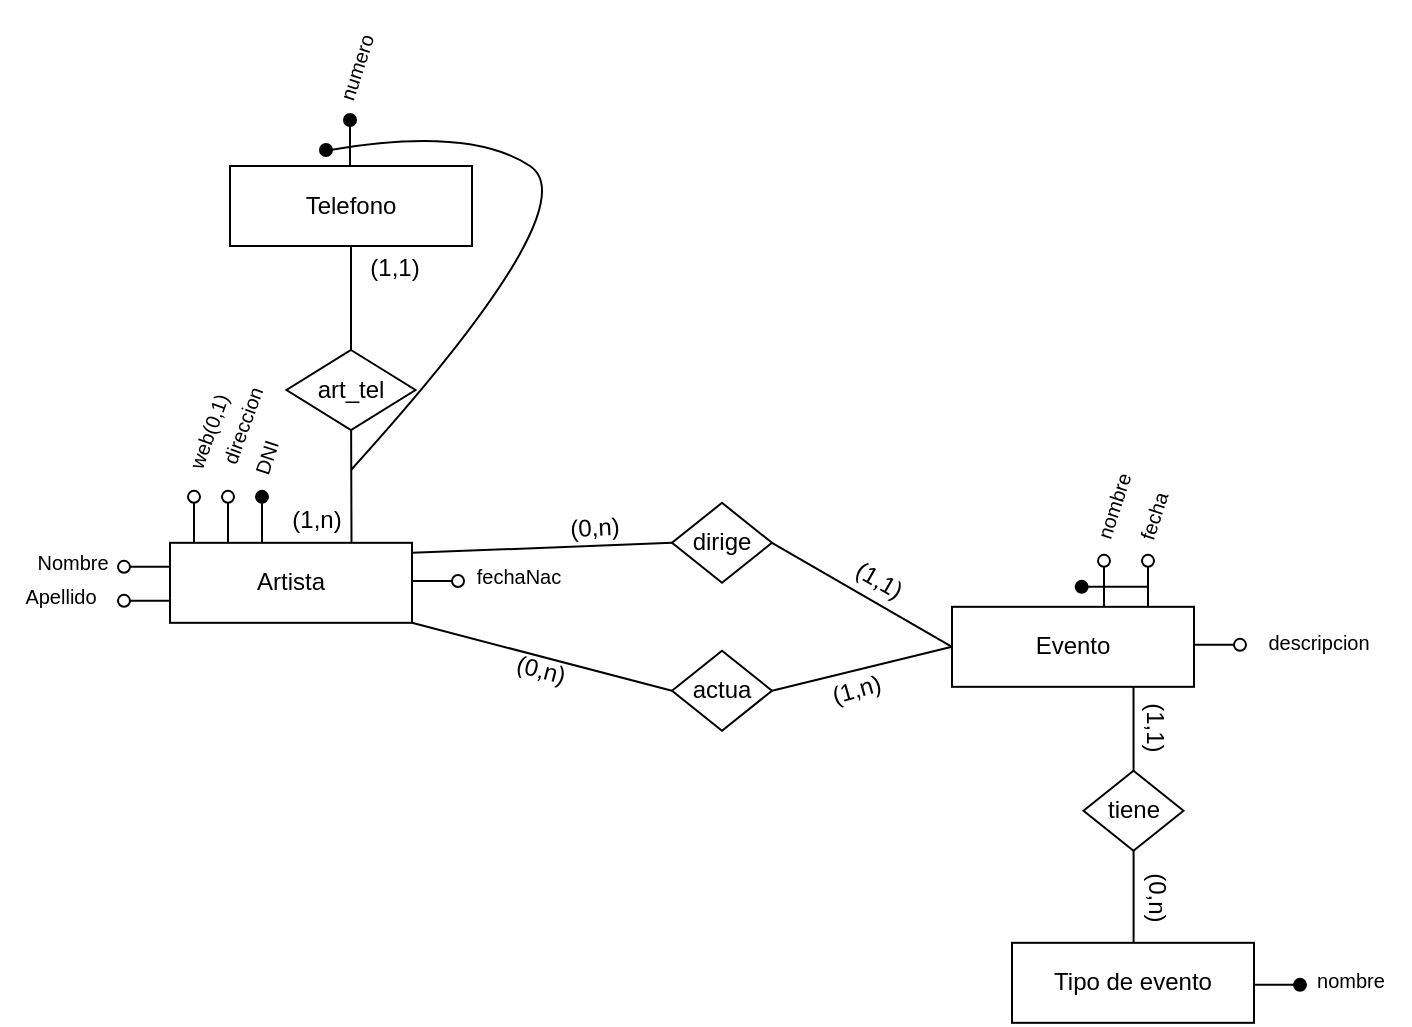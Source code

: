 <mxfile version="27.0.6">
  <diagram name="Page-1" id="rd5WgjaN5qs2F5G4zhtr">
    <mxGraphModel dx="983" dy="577" grid="1" gridSize="10" guides="1" tooltips="1" connect="1" arrows="1" fold="1" page="1" pageScale="1" pageWidth="850" pageHeight="1100" math="0" shadow="0">
      <root>
        <mxCell id="0" />
        <mxCell id="1" parent="0" />
        <mxCell id="ny5usXsE_AufMOIKnp83-1" value="Artista" style="rounded=0;whiteSpace=wrap;html=1;" vertex="1" parent="1">
          <mxGeometry x="530" y="428.416" width="121" height="40" as="geometry" />
        </mxCell>
        <mxCell id="ny5usXsE_AufMOIKnp83-2" value="&lt;font style=&quot;font-size: 10px;&quot;&gt;Nombre&lt;/font&gt;" style="text;html=1;align=center;verticalAlign=middle;resizable=0;points=[];autosize=1;strokeColor=none;fillColor=none;" vertex="1" parent="1">
          <mxGeometry x="451" y="423.416" width="60" height="30" as="geometry" />
        </mxCell>
        <mxCell id="ny5usXsE_AufMOIKnp83-3" value="" style="group;rotation=-180;" vertex="1" connectable="0" parent="1">
          <mxGeometry x="504" y="437.416" width="26" height="6" as="geometry" />
        </mxCell>
        <mxCell id="ny5usXsE_AufMOIKnp83-4" value="" style="ellipse;whiteSpace=wrap;html=1;aspect=fixed;container=0;rotation=-180;" vertex="1" parent="ny5usXsE_AufMOIKnp83-3">
          <mxGeometry width="6" height="6" as="geometry" />
        </mxCell>
        <mxCell id="ny5usXsE_AufMOIKnp83-5" value="" style="endArrow=none;html=1;rounded=0;exitX=0;exitY=0.5;exitDx=0;exitDy=0;" edge="1" parent="ny5usXsE_AufMOIKnp83-3" source="ny5usXsE_AufMOIKnp83-4">
          <mxGeometry width="50" height="50" relative="1" as="geometry">
            <mxPoint x="6" y="-8" as="sourcePoint" />
            <mxPoint x="26" y="3" as="targetPoint" />
          </mxGeometry>
        </mxCell>
        <mxCell id="ny5usXsE_AufMOIKnp83-6" value="&lt;font style=&quot;font-size: 10px;&quot;&gt;Apellido&lt;/font&gt;" style="text;html=1;align=center;verticalAlign=middle;resizable=0;points=[];autosize=1;strokeColor=none;fillColor=none;" vertex="1" parent="1">
          <mxGeometry x="445" y="440.416" width="60" height="30" as="geometry" />
        </mxCell>
        <mxCell id="ny5usXsE_AufMOIKnp83-7" value="" style="group;rotation=-180;" vertex="1" connectable="0" parent="1">
          <mxGeometry x="504" y="454.416" width="26" height="6" as="geometry" />
        </mxCell>
        <mxCell id="ny5usXsE_AufMOIKnp83-8" value="" style="ellipse;whiteSpace=wrap;html=1;aspect=fixed;container=0;rotation=-180;" vertex="1" parent="ny5usXsE_AufMOIKnp83-7">
          <mxGeometry width="6" height="6" as="geometry" />
        </mxCell>
        <mxCell id="ny5usXsE_AufMOIKnp83-9" value="" style="endArrow=none;html=1;rounded=0;exitX=0;exitY=0.5;exitDx=0;exitDy=0;" edge="1" parent="ny5usXsE_AufMOIKnp83-7" source="ny5usXsE_AufMOIKnp83-8">
          <mxGeometry width="50" height="50" relative="1" as="geometry">
            <mxPoint x="6" y="-8" as="sourcePoint" />
            <mxPoint x="26" y="3" as="targetPoint" />
          </mxGeometry>
        </mxCell>
        <mxCell id="ny5usXsE_AufMOIKnp83-10" value="" style="group;rotation=90;" vertex="1" connectable="0" parent="1">
          <mxGeometry x="529" y="412.416" width="26" height="6" as="geometry" />
        </mxCell>
        <mxCell id="ny5usXsE_AufMOIKnp83-11" value="" style="ellipse;whiteSpace=wrap;html=1;aspect=fixed;container=0;rotation=-90;" vertex="1" parent="ny5usXsE_AufMOIKnp83-10">
          <mxGeometry x="10" y="-10" width="6" height="6" as="geometry" />
        </mxCell>
        <mxCell id="ny5usXsE_AufMOIKnp83-12" value="" style="endArrow=none;html=1;rounded=0;exitX=0;exitY=0.5;exitDx=0;exitDy=0;" edge="1" parent="ny5usXsE_AufMOIKnp83-10" source="ny5usXsE_AufMOIKnp83-11">
          <mxGeometry width="50" height="50" relative="1" as="geometry">
            <mxPoint x="24" y="-4" as="sourcePoint" />
            <mxPoint x="13" y="16" as="targetPoint" />
          </mxGeometry>
        </mxCell>
        <mxCell id="ny5usXsE_AufMOIKnp83-13" value="" style="group;rotation=90;" vertex="1" connectable="0" parent="1">
          <mxGeometry x="546" y="412.416" width="26" height="6" as="geometry" />
        </mxCell>
        <mxCell id="ny5usXsE_AufMOIKnp83-14" value="" style="ellipse;whiteSpace=wrap;html=1;aspect=fixed;container=0;rotation=-90;" vertex="1" parent="ny5usXsE_AufMOIKnp83-13">
          <mxGeometry x="10" y="-10" width="6" height="6" as="geometry" />
        </mxCell>
        <mxCell id="ny5usXsE_AufMOIKnp83-15" value="" style="endArrow=none;html=1;rounded=0;exitX=0;exitY=0.5;exitDx=0;exitDy=0;" edge="1" parent="ny5usXsE_AufMOIKnp83-13" source="ny5usXsE_AufMOIKnp83-14">
          <mxGeometry width="50" height="50" relative="1" as="geometry">
            <mxPoint x="24" y="-4" as="sourcePoint" />
            <mxPoint x="13" y="16" as="targetPoint" />
          </mxGeometry>
        </mxCell>
        <mxCell id="ny5usXsE_AufMOIKnp83-16" value="" style="ellipse;whiteSpace=wrap;html=1;aspect=fixed;container=0;rotation=-90;fillColor=#000000;" vertex="1" parent="1">
          <mxGeometry x="573" y="402.416" width="6" height="6" as="geometry" />
        </mxCell>
        <mxCell id="ny5usXsE_AufMOIKnp83-17" value="" style="endArrow=none;html=1;rounded=0;exitX=0;exitY=0.5;exitDx=0;exitDy=0;" edge="1" parent="1" source="ny5usXsE_AufMOIKnp83-16">
          <mxGeometry width="50" height="50" relative="1" as="geometry">
            <mxPoint x="587" y="408.416" as="sourcePoint" />
            <mxPoint x="576" y="428.416" as="targetPoint" />
          </mxGeometry>
        </mxCell>
        <mxCell id="ny5usXsE_AufMOIKnp83-18" value="&lt;font style=&quot;font-size: 10px;&quot;&gt;web(0,1)&lt;/font&gt;" style="text;html=1;align=center;verticalAlign=middle;resizable=0;points=[];autosize=1;strokeColor=none;fillColor=none;rotation=-70;" vertex="1" parent="1">
          <mxGeometry x="519" y="357.996" width="60" height="30" as="geometry" />
        </mxCell>
        <mxCell id="ny5usXsE_AufMOIKnp83-19" value="&lt;font style=&quot;font-size: 10px;&quot;&gt;direccion&lt;/font&gt;" style="text;html=1;align=center;verticalAlign=middle;resizable=0;points=[];autosize=1;strokeColor=none;fillColor=none;rotation=-70;" vertex="1" parent="1">
          <mxGeometry x="526" y="354.996" width="80" height="30" as="geometry" />
        </mxCell>
        <mxCell id="ny5usXsE_AufMOIKnp83-20" value="&lt;font style=&quot;font-size: 10px;&quot;&gt;DNI&lt;/font&gt;" style="text;html=1;align=center;verticalAlign=middle;resizable=0;points=[];autosize=1;strokeColor=none;fillColor=none;rotation=-72;" vertex="1" parent="1">
          <mxGeometry x="558" y="370.996" width="40" height="30" as="geometry" />
        </mxCell>
        <mxCell id="ny5usXsE_AufMOIKnp83-44" style="edgeStyle=orthogonalEdgeStyle;rounded=0;orthogonalLoop=1;jettySize=auto;html=1;exitX=0.75;exitY=1;exitDx=0;exitDy=0;endArrow=none;endFill=0;" edge="1" parent="1" source="ny5usXsE_AufMOIKnp83-45">
          <mxGeometry relative="1" as="geometry">
            <mxPoint x="1011.8" y="628.416" as="targetPoint" />
          </mxGeometry>
        </mxCell>
        <mxCell id="ny5usXsE_AufMOIKnp83-45" value="Evento" style="rounded=0;whiteSpace=wrap;html=1;" vertex="1" parent="1">
          <mxGeometry x="921" y="460.416" width="121" height="40" as="geometry" />
        </mxCell>
        <mxCell id="ny5usXsE_AufMOIKnp83-46" value="dirige" style="rhombus;whiteSpace=wrap;html=1;" vertex="1" parent="1">
          <mxGeometry x="781" y="408.416" width="50" height="40" as="geometry" />
        </mxCell>
        <mxCell id="ny5usXsE_AufMOIKnp83-47" value="" style="group;rotation=-180;" vertex="1" connectable="0" parent="1">
          <mxGeometry x="969" y="447.416" width="36" height="6" as="geometry" />
        </mxCell>
        <mxCell id="ny5usXsE_AufMOIKnp83-48" value="" style="ellipse;whiteSpace=wrap;html=1;aspect=fixed;fillColor=#000000;rotation=-180;" vertex="1" parent="ny5usXsE_AufMOIKnp83-47">
          <mxGeometry x="13.846" width="6" height="6" as="geometry" />
        </mxCell>
        <mxCell id="ny5usXsE_AufMOIKnp83-49" value="" style="endArrow=none;html=1;rounded=0;exitX=0;exitY=0.5;exitDx=0;exitDy=0;" edge="1" parent="ny5usXsE_AufMOIKnp83-47" source="ny5usXsE_AufMOIKnp83-48">
          <mxGeometry width="50" height="50" relative="1" as="geometry">
            <mxPoint x="22.154" y="-8" as="sourcePoint" />
            <mxPoint x="49.846" y="3" as="targetPoint" />
          </mxGeometry>
        </mxCell>
        <mxCell id="ny5usXsE_AufMOIKnp83-50" value="" style="group" vertex="1" connectable="0" parent="1">
          <mxGeometry x="1042" y="476.416" width="26" height="6" as="geometry" />
        </mxCell>
        <mxCell id="ny5usXsE_AufMOIKnp83-51" value="" style="ellipse;whiteSpace=wrap;html=1;aspect=fixed;" vertex="1" parent="ny5usXsE_AufMOIKnp83-50">
          <mxGeometry x="20" width="6" height="6" as="geometry" />
        </mxCell>
        <mxCell id="ny5usXsE_AufMOIKnp83-52" value="" style="endArrow=none;html=1;rounded=0;exitX=0;exitY=0.5;exitDx=0;exitDy=0;" edge="1" parent="ny5usXsE_AufMOIKnp83-50" source="ny5usXsE_AufMOIKnp83-51">
          <mxGeometry width="50" height="50" relative="1" as="geometry">
            <mxPoint x="20" y="14" as="sourcePoint" />
            <mxPoint y="3" as="targetPoint" />
          </mxGeometry>
        </mxCell>
        <mxCell id="ny5usXsE_AufMOIKnp83-53" value="&lt;font style=&quot;font-size: 10px;&quot;&gt;descripcion&lt;/font&gt;" style="text;html=1;align=center;verticalAlign=middle;resizable=0;points=[];autosize=1;strokeColor=none;fillColor=none;" vertex="1" parent="1">
          <mxGeometry x="1064" y="462.996" width="80" height="30" as="geometry" />
        </mxCell>
        <mxCell id="ny5usXsE_AufMOIKnp83-54" value="actua" style="rhombus;whiteSpace=wrap;html=1;" vertex="1" parent="1">
          <mxGeometry x="781" y="482.356" width="50" height="40" as="geometry" />
        </mxCell>
        <mxCell id="ny5usXsE_AufMOIKnp83-55" value="" style="endArrow=none;html=1;rounded=0;exitX=1;exitY=0.5;exitDx=0;exitDy=0;entryX=0;entryY=0.5;entryDx=0;entryDy=0;" edge="1" parent="1" source="ny5usXsE_AufMOIKnp83-54" target="ny5usXsE_AufMOIKnp83-45">
          <mxGeometry width="50" height="50" relative="1" as="geometry">
            <mxPoint x="841" y="518.416" as="sourcePoint" />
            <mxPoint x="891" y="468.416" as="targetPoint" />
          </mxGeometry>
        </mxCell>
        <mxCell id="ny5usXsE_AufMOIKnp83-56" value="" style="endArrow=none;html=1;rounded=0;exitX=1;exitY=0.5;exitDx=0;exitDy=0;entryX=0;entryY=0.5;entryDx=0;entryDy=0;" edge="1" parent="1" source="ny5usXsE_AufMOIKnp83-46" target="ny5usXsE_AufMOIKnp83-45">
          <mxGeometry width="50" height="50" relative="1" as="geometry">
            <mxPoint x="851" y="512.416" as="sourcePoint" />
            <mxPoint x="931" y="490.416" as="targetPoint" />
          </mxGeometry>
        </mxCell>
        <mxCell id="ny5usXsE_AufMOIKnp83-57" value="" style="endArrow=none;html=1;rounded=0;exitX=0;exitY=0.5;exitDx=0;exitDy=0;entryX=1;entryY=1;entryDx=0;entryDy=0;" edge="1" parent="1" source="ny5usXsE_AufMOIKnp83-54" target="ny5usXsE_AufMOIKnp83-1">
          <mxGeometry width="50" height="50" relative="1" as="geometry">
            <mxPoint x="861" y="522.416" as="sourcePoint" />
            <mxPoint x="941" y="500.416" as="targetPoint" />
          </mxGeometry>
        </mxCell>
        <mxCell id="ny5usXsE_AufMOIKnp83-58" value="" style="endArrow=none;html=1;rounded=0;exitX=0;exitY=0.5;exitDx=0;exitDy=0;" edge="1" parent="1" source="ny5usXsE_AufMOIKnp83-46">
          <mxGeometry width="50" height="50" relative="1" as="geometry">
            <mxPoint x="871" y="532.416" as="sourcePoint" />
            <mxPoint x="651" y="433.416" as="targetPoint" />
          </mxGeometry>
        </mxCell>
        <mxCell id="ny5usXsE_AufMOIKnp83-59" value="(0,n)" style="text;html=1;align=center;verticalAlign=middle;resizable=0;points=[];autosize=1;strokeColor=none;fillColor=none;rotation=-3;" vertex="1" parent="1">
          <mxGeometry x="717" y="406.416" width="50" height="30" as="geometry" />
        </mxCell>
        <mxCell id="ny5usXsE_AufMOIKnp83-60" value="(1,n)" style="text;html=1;align=center;verticalAlign=middle;resizable=0;points=[];autosize=1;strokeColor=none;fillColor=none;rotation=-15.8;" vertex="1" parent="1">
          <mxGeometry x="848" y="487.416" width="50" height="30" as="geometry" />
        </mxCell>
        <mxCell id="ny5usXsE_AufMOIKnp83-61" value="(0,n)" style="text;html=1;align=center;verticalAlign=middle;resizable=0;points=[];autosize=1;strokeColor=none;fillColor=none;rotation=15;" vertex="1" parent="1">
          <mxGeometry x="690" y="477.416" width="50" height="30" as="geometry" />
        </mxCell>
        <mxCell id="ny5usXsE_AufMOIKnp83-62" value="(1,1)" style="text;html=1;align=center;verticalAlign=middle;resizable=0;points=[];autosize=1;strokeColor=none;fillColor=none;rotation=29.8;" vertex="1" parent="1">
          <mxGeometry x="859" y="432.416" width="50" height="30" as="geometry" />
        </mxCell>
        <mxCell id="ny5usXsE_AufMOIKnp83-63" value="Tipo de evento" style="rounded=0;whiteSpace=wrap;html=1;" vertex="1" parent="1">
          <mxGeometry x="951" y="628.416" width="121" height="40" as="geometry" />
        </mxCell>
        <mxCell id="ny5usXsE_AufMOIKnp83-64" value="tiene" style="rhombus;whiteSpace=wrap;html=1;" vertex="1" parent="1">
          <mxGeometry x="986.75" y="542.356" width="50" height="40" as="geometry" />
        </mxCell>
        <mxCell id="ny5usXsE_AufMOIKnp83-65" value="(1,1)" style="text;html=1;align=center;verticalAlign=middle;resizable=0;points=[];autosize=1;strokeColor=none;fillColor=none;rotation=90;" vertex="1" parent="1">
          <mxGeometry x="997" y="505.416" width="50" height="30" as="geometry" />
        </mxCell>
        <mxCell id="ny5usXsE_AufMOIKnp83-66" value="(0,n)" style="text;html=1;align=center;verticalAlign=middle;resizable=0;points=[];autosize=1;strokeColor=none;fillColor=none;rotation=90;" vertex="1" parent="1">
          <mxGeometry x="998" y="590.416" width="50" height="30" as="geometry" />
        </mxCell>
        <mxCell id="ny5usXsE_AufMOIKnp83-67" value="" style="group;rotation=-90;" vertex="1" connectable="0" parent="1">
          <mxGeometry x="1006" y="444.416" width="26" height="6" as="geometry" />
        </mxCell>
        <mxCell id="ny5usXsE_AufMOIKnp83-68" value="" style="ellipse;whiteSpace=wrap;html=1;aspect=fixed;rotation=-90;" vertex="1" parent="ny5usXsE_AufMOIKnp83-67">
          <mxGeometry x="10" y="-10" width="6" height="6" as="geometry" />
        </mxCell>
        <mxCell id="ny5usXsE_AufMOIKnp83-69" value="" style="endArrow=none;html=1;rounded=0;exitX=0;exitY=0.5;exitDx=0;exitDy=0;" edge="1" parent="ny5usXsE_AufMOIKnp83-67" source="ny5usXsE_AufMOIKnp83-68">
          <mxGeometry width="50" height="50" relative="1" as="geometry">
            <mxPoint x="24" y="-4" as="sourcePoint" />
            <mxPoint x="13" y="16" as="targetPoint" />
          </mxGeometry>
        </mxCell>
        <mxCell id="ny5usXsE_AufMOIKnp83-70" value="" style="group;rotation=-90;" vertex="1" connectable="0" parent="1">
          <mxGeometry x="984" y="444.416" width="26" height="6" as="geometry" />
        </mxCell>
        <mxCell id="ny5usXsE_AufMOIKnp83-71" value="" style="ellipse;whiteSpace=wrap;html=1;aspect=fixed;rotation=-90;" vertex="1" parent="ny5usXsE_AufMOIKnp83-70">
          <mxGeometry x="10" y="-10" width="6" height="6" as="geometry" />
        </mxCell>
        <mxCell id="ny5usXsE_AufMOIKnp83-72" value="" style="endArrow=none;html=1;rounded=0;exitX=0;exitY=0.5;exitDx=0;exitDy=0;" edge="1" parent="ny5usXsE_AufMOIKnp83-70" source="ny5usXsE_AufMOIKnp83-71">
          <mxGeometry width="50" height="50" relative="1" as="geometry">
            <mxPoint x="24" y="-4" as="sourcePoint" />
            <mxPoint x="13" y="16" as="targetPoint" />
          </mxGeometry>
        </mxCell>
        <mxCell id="ny5usXsE_AufMOIKnp83-73" value="&lt;font style=&quot;font-size: 10px;&quot;&gt;nombre&lt;/font&gt;" style="text;html=1;align=center;verticalAlign=middle;resizable=0;points=[];autosize=1;strokeColor=none;fillColor=none;rotation=-72;" vertex="1" parent="1">
          <mxGeometry x="972" y="395.416" width="60" height="30" as="geometry" />
        </mxCell>
        <mxCell id="ny5usXsE_AufMOIKnp83-74" value="&lt;font style=&quot;font-size: 10px;&quot;&gt;fecha&lt;/font&gt;" style="text;html=1;align=center;verticalAlign=middle;resizable=0;points=[];autosize=1;strokeColor=none;fillColor=none;rotation=-72;" vertex="1" parent="1">
          <mxGeometry x="997" y="400.416" width="50" height="30" as="geometry" />
        </mxCell>
        <mxCell id="ny5usXsE_AufMOIKnp83-75" value="" style="group;rotation=0;" vertex="1" connectable="0" parent="1">
          <mxGeometry x="1072" y="646.416" width="26" height="6" as="geometry" />
        </mxCell>
        <mxCell id="ny5usXsE_AufMOIKnp83-76" value="" style="ellipse;whiteSpace=wrap;html=1;aspect=fixed;fillColor=#000000;rotation=0;" vertex="1" parent="ny5usXsE_AufMOIKnp83-75">
          <mxGeometry x="20" width="6" height="6" as="geometry" />
        </mxCell>
        <mxCell id="ny5usXsE_AufMOIKnp83-77" value="" style="endArrow=none;html=1;rounded=0;exitX=0;exitY=0.5;exitDx=0;exitDy=0;" edge="1" parent="ny5usXsE_AufMOIKnp83-75" source="ny5usXsE_AufMOIKnp83-76">
          <mxGeometry width="50" height="50" relative="1" as="geometry">
            <mxPoint x="20" y="14" as="sourcePoint" />
            <mxPoint y="3" as="targetPoint" />
          </mxGeometry>
        </mxCell>
        <mxCell id="ny5usXsE_AufMOIKnp83-78" value="&lt;font style=&quot;font-size: 10px;&quot;&gt;nombre&lt;/font&gt;" style="text;html=1;align=center;verticalAlign=middle;resizable=0;points=[];autosize=1;strokeColor=none;fillColor=none;" vertex="1" parent="1">
          <mxGeometry x="1090" y="632.416" width="60" height="30" as="geometry" />
        </mxCell>
        <mxCell id="ny5usXsE_AufMOIKnp83-79" value="" style="group" vertex="1" connectable="0" parent="1">
          <mxGeometry x="651" y="444.476" width="26" height="6" as="geometry" />
        </mxCell>
        <mxCell id="ny5usXsE_AufMOIKnp83-80" value="" style="ellipse;whiteSpace=wrap;html=1;aspect=fixed;" vertex="1" parent="ny5usXsE_AufMOIKnp83-79">
          <mxGeometry x="20" width="6" height="6" as="geometry" />
        </mxCell>
        <mxCell id="ny5usXsE_AufMOIKnp83-81" value="" style="endArrow=none;html=1;rounded=0;exitX=0;exitY=0.5;exitDx=0;exitDy=0;" edge="1" parent="ny5usXsE_AufMOIKnp83-79" source="ny5usXsE_AufMOIKnp83-80">
          <mxGeometry width="50" height="50" relative="1" as="geometry">
            <mxPoint x="20" y="14" as="sourcePoint" />
            <mxPoint y="3" as="targetPoint" />
          </mxGeometry>
        </mxCell>
        <mxCell id="ny5usXsE_AufMOIKnp83-82" value="&lt;font style=&quot;font-size: 10px;&quot;&gt;fechaNac&lt;/font&gt;" style="text;html=1;align=center;verticalAlign=middle;resizable=0;points=[];autosize=1;strokeColor=none;fillColor=none;" vertex="1" parent="1">
          <mxGeometry x="669" y="430.416" width="70" height="30" as="geometry" />
        </mxCell>
        <mxCell id="ny5usXsE_AufMOIKnp83-87" style="edgeStyle=orthogonalEdgeStyle;rounded=0;orthogonalLoop=1;jettySize=auto;html=1;entryX=0.75;entryY=0;entryDx=0;entryDy=0;endArrow=none;startFill=0;" edge="1" parent="1" source="ny5usXsE_AufMOIKnp83-86" target="ny5usXsE_AufMOIKnp83-1">
          <mxGeometry relative="1" as="geometry" />
        </mxCell>
        <mxCell id="ny5usXsE_AufMOIKnp83-86" value="Telefono" style="rounded=0;whiteSpace=wrap;html=1;" vertex="1" parent="1">
          <mxGeometry x="560" y="240" width="121" height="40" as="geometry" />
        </mxCell>
        <mxCell id="ny5usXsE_AufMOIKnp83-88" value="art_tel" style="rhombus;whiteSpace=wrap;html=1;" vertex="1" parent="1">
          <mxGeometry x="588.25" y="332" width="64.5" height="40" as="geometry" />
        </mxCell>
        <mxCell id="ny5usXsE_AufMOIKnp83-94" value="" style="ellipse;whiteSpace=wrap;html=1;aspect=fixed;container=0;rotation=-90;fillColor=#000000;" vertex="1" parent="1">
          <mxGeometry x="617" y="214" width="6" height="6" as="geometry" />
        </mxCell>
        <mxCell id="ny5usXsE_AufMOIKnp83-95" value="" style="endArrow=none;html=1;rounded=0;exitX=0;exitY=0.5;exitDx=0;exitDy=0;" edge="1" parent="1" source="ny5usXsE_AufMOIKnp83-94">
          <mxGeometry width="50" height="50" relative="1" as="geometry">
            <mxPoint x="631" y="220" as="sourcePoint" />
            <mxPoint x="620" y="240" as="targetPoint" />
          </mxGeometry>
        </mxCell>
        <mxCell id="ny5usXsE_AufMOIKnp83-96" value="&lt;font style=&quot;font-size: 10px;&quot;&gt;numero&lt;/font&gt;" style="text;html=1;align=center;verticalAlign=middle;resizable=0;points=[];autosize=1;strokeColor=none;fillColor=none;rotation=-72;" vertex="1" parent="1">
          <mxGeometry x="592.996" y="175.996" width="60" height="30" as="geometry" />
        </mxCell>
        <mxCell id="ny5usXsE_AufMOIKnp83-97" value="(1,1)" style="text;html=1;align=center;verticalAlign=middle;resizable=0;points=[];autosize=1;strokeColor=none;fillColor=none;" vertex="1" parent="1">
          <mxGeometry x="612" y="276" width="60" height="30" as="geometry" />
        </mxCell>
        <mxCell id="ny5usXsE_AufMOIKnp83-98" value="(1,n)" style="text;html=1;align=center;verticalAlign=middle;resizable=0;points=[];autosize=1;strokeColor=none;fillColor=none;" vertex="1" parent="1">
          <mxGeometry x="573" y="402.42" width="60" height="30" as="geometry" />
        </mxCell>
        <mxCell id="ny5usXsE_AufMOIKnp83-99" value="" style="curved=1;endArrow=none;html=1;rounded=0;startFill=0;" edge="1" parent="1">
          <mxGeometry width="50" height="50" relative="1" as="geometry">
            <mxPoint x="620.5" y="392" as="sourcePoint" />
            <mxPoint x="610" y="232" as="targetPoint" />
            <Array as="points">
              <mxPoint x="740" y="260" />
              <mxPoint x="680" y="220" />
            </Array>
          </mxGeometry>
        </mxCell>
        <mxCell id="ny5usXsE_AufMOIKnp83-100" value="" style="ellipse;whiteSpace=wrap;html=1;aspect=fixed;container=0;rotation=-90;fillColor=#000000;" vertex="1" parent="1">
          <mxGeometry x="605" y="229" width="6" height="6" as="geometry" />
        </mxCell>
      </root>
    </mxGraphModel>
  </diagram>
</mxfile>
